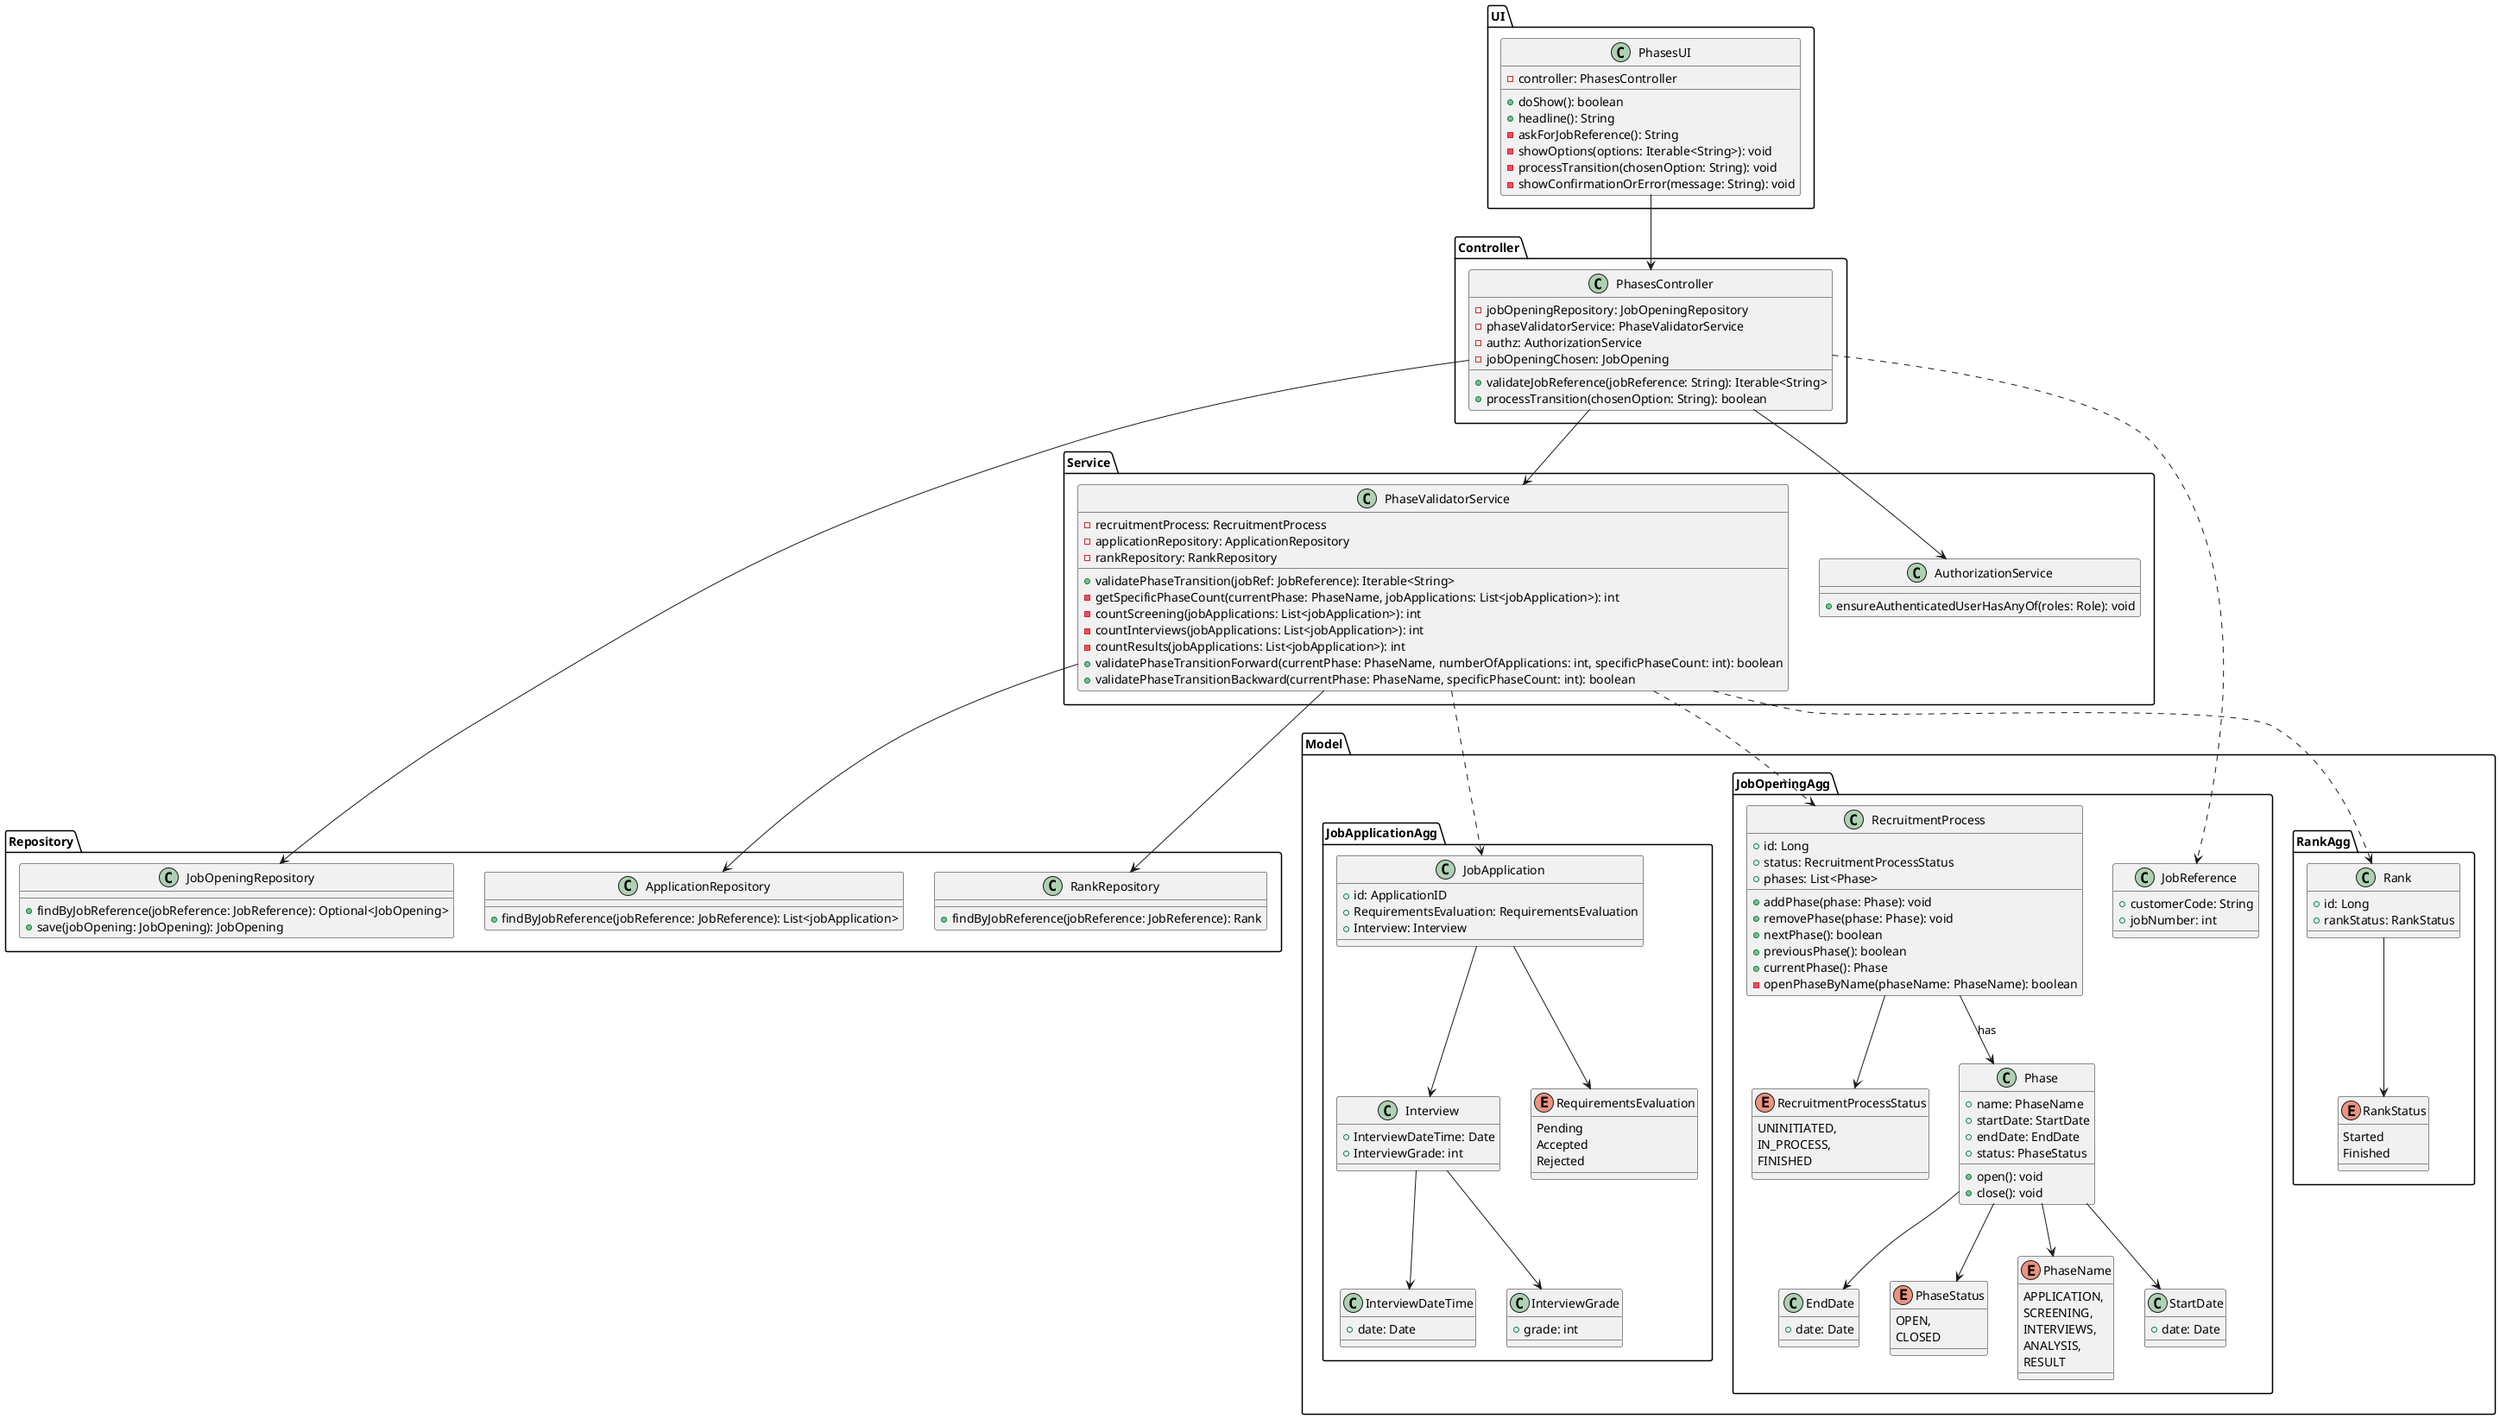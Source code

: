 @startuml ClassDiagram

package Controller {
    class PhasesController {
            - jobOpeningRepository: JobOpeningRepository
            - phaseValidatorService: PhaseValidatorService
            - authz: AuthorizationService
            - jobOpeningChosen: JobOpening
            + validateJobReference(jobReference: String): Iterable<String>
            + processTransition(chosenOption: String): boolean
    }
}

package Service {
    class PhaseValidatorService {
        - recruitmentProcess: RecruitmentProcess
        - applicationRepository: ApplicationRepository
        - rankRepository: RankRepository
        + validatePhaseTransition(jobRef: JobReference): Iterable<String>
        - getSpecificPhaseCount(currentPhase: PhaseName, jobApplications: List<jobApplication>): int
        - countScreening(jobApplications: List<jobApplication>): int
        - countInterviews(jobApplications: List<jobApplication>): int
        - countResults(jobApplications: List<jobApplication>): int
        + validatePhaseTransitionForward(currentPhase: PhaseName, numberOfApplications: int, specificPhaseCount: int): boolean
        + validatePhaseTransitionBackward(currentPhase: PhaseName, specificPhaseCount: int): boolean
    }
    class AuthorizationService {
            + ensureAuthenticatedUserHasAnyOf(roles: Role): void
    }
}

package Repository {
    class ApplicationRepository {
        + findByJobReference(jobReference: JobReference): List<jobApplication>
    }

    class JobOpeningRepository {
            + findByJobReference(jobReference: JobReference): Optional<JobOpening>
            + save(jobOpening: JobOpening): JobOpening
    }

    class RankRepository {
            + findByJobReference(jobReference: JobReference): Rank
    }
}

package Model {

    package JobOpeningAgg {

        class JobReference {
            + customerCode: String
            + jobNumber: int
        }

        class RecruitmentProcess {
            + id: Long
            + status: RecruitmentProcessStatus
            + phases: List<Phase>
            + addPhase(phase: Phase): void
            + removePhase(phase: Phase): void
            + nextPhase(): boolean
            + previousPhase(): boolean
            + currentPhase(): Phase
            - openPhaseByName(phaseName: PhaseName): boolean
        }

        class Phase {
            + name: PhaseName
            + startDate: StartDate
            + endDate: EndDate
            + status: PhaseStatus
            + open(): void
            + close(): void
        }

        enum PhaseName {
            APPLICATION,
            SCREENING,
            INTERVIEWS,
            ANALYSIS,
            RESULT
        }

        class StartDate {
            + date: Date
        }

        class EndDate {
            + date: Date
        }

        enum PhaseStatus {
            OPEN,
            CLOSED
        }

        enum RecruitmentProcessStatus {
            UNINITIATED,
            IN_PROCESS,
            FINISHED
        }
    }
    package JobApplicationAgg {
        class JobApplication {
            +id: ApplicationID
            +RequirementsEvaluation: RequirementsEvaluation
            +Interview: Interview
        }

        enum RequirementsEvaluation {
            Pending
            Accepted
            Rejected
        }

        class Interview {
            +InterviewDateTime: Date
            +InterviewGrade: int
        }

        class InterviewDateTime {
            +date: Date
        }

        class InterviewGrade {
            +grade: int
        }

        JobApplication --> RequirementsEvaluation
        JobApplication --> Interview
        Interview --> InterviewDateTime
        Interview --> InterviewGrade
    }
    package RankAgg {
        class Rank {
            +id: Long
            +rankStatus: RankStatus
        }

        enum RankStatus {
            Started
            Finished
        }

        Rank --> RankStatus
    }
}

package UI {
    class PhasesUI {
        - controller: PhasesController
        + doShow(): boolean
        + headline(): String
        - askForJobReference(): String
        - showOptions(options: Iterable<String>): void
        - processTransition(chosenOption: String): void
        - showConfirmationOrError(message: String): void
    }
}

PhasesController --> PhaseValidatorService
PhasesController --> AuthorizationService
PhasesController --> JobOpeningRepository
PhasesController ..> JobReference
PhaseValidatorService --> ApplicationRepository
PhaseValidatorService ..> RecruitmentProcess
PhaseValidatorService --> RankRepository
PhaseValidatorService ..> Rank
PhaseValidatorService ..> JobApplication
RecruitmentProcess --> Phase : "has"
Phase --> PhaseName
Phase --> StartDate
Phase --> EndDate
Phase --> PhaseStatus
RecruitmentProcess --> RecruitmentProcessStatus

PhasesUI --> PhasesController

@enduml